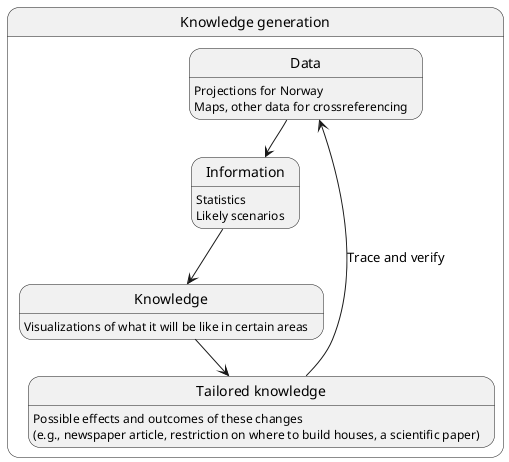 @startuml

state "Knowledge generation" as kg {

state Data {
  Data : Projections for Norway
  Data : Maps, other data for crossreferencing
}

state Information {
  Information : Statistics 
  Information : Likely scenarios
}

state Knowledge {
  Knowledge : Visualizations of what it will be like in certain areas
}

state "Tailored knowledge" as tk {
  tk : Possible effects and outcomes of these changes\n(e.g., newspaper article, restriction on where to build houses, a scientific paper)
}
}

Data --> Information
Information --> Knowledge
Knowledge --> tk
tk --> Data : Trace and verify

@enduml
